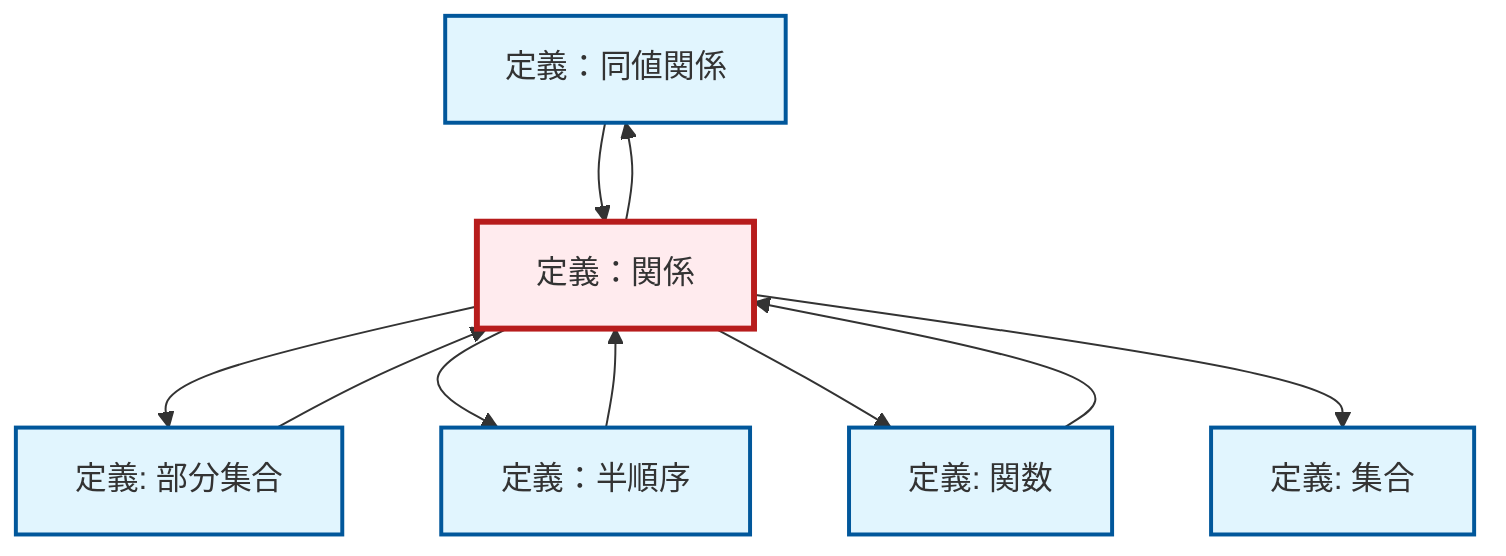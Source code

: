 graph TD
    classDef definition fill:#e1f5fe,stroke:#01579b,stroke-width:2px
    classDef theorem fill:#f3e5f5,stroke:#4a148c,stroke-width:2px
    classDef axiom fill:#fff3e0,stroke:#e65100,stroke-width:2px
    classDef example fill:#e8f5e9,stroke:#1b5e20,stroke-width:2px
    classDef current fill:#ffebee,stroke:#b71c1c,stroke-width:3px
    def-equivalence-relation["定義：同値関係"]:::definition
    def-subset["定義: 部分集合"]:::definition
    def-function["定義: 関数"]:::definition
    def-set["定義: 集合"]:::definition
    def-relation["定義：関係"]:::definition
    def-partial-order["定義：半順序"]:::definition
    def-relation --> def-subset
    def-relation --> def-partial-order
    def-relation --> def-function
    def-relation --> def-set
    def-partial-order --> def-relation
    def-subset --> def-relation
    def-function --> def-relation
    def-equivalence-relation --> def-relation
    def-relation --> def-equivalence-relation
    class def-relation current